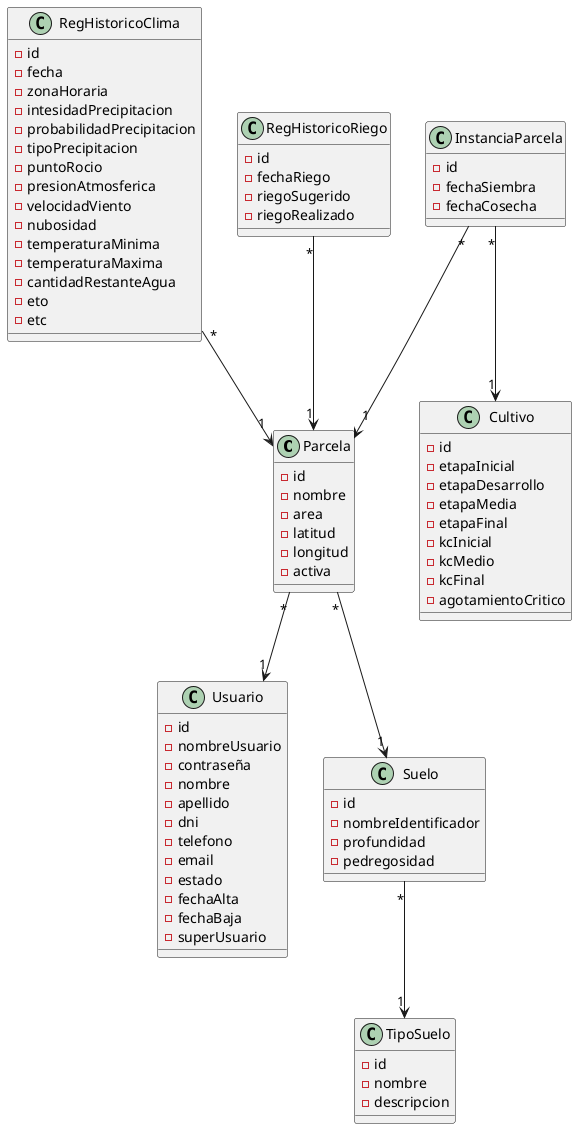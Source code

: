 @startuml

Parcela "*"-->"1" Usuario
Parcela "*"-->"1" Suelo
RegHistoricoClima "*"-->"1" Parcela
RegHistoricoRiego "*"-->"1" Parcela
InstanciaParcela "*"-->"1" Parcela
InstanciaParcela "*"-->"1" Cultivo
Suelo "*"-->"1" TipoSuelo

class Parcela {
-id
-nombre
-area
-latitud
-longitud
-activa
}

class Suelo {
-id
-nombreIdentificador
-profundidad
-pedregosidad
}

class Cultivo {
-id
-etapaInicial
-etapaDesarrollo
-etapaMedia
-etapaFinal
-kcInicial
-kcMedio
-kcFinal
-agotamientoCritico
}

class TipoSuelo {
-id
-nombre
-descripcion
}

class RegHistoricoClima {
-id
-fecha
-zonaHoraria
-intesidadPrecipitacion
-probabilidadPrecipitacion
-tipoPrecipitacion
-puntoRocio
-presionAtmosferica
-velocidadViento
-nubosidad
-temperaturaMinima
-temperaturaMaxima
-cantidadRestanteAgua
-eto
-etc
}

class InstanciaParcela {
-id
-fechaSiembra
-fechaCosecha
}

class RegHistoricoRiego {
-id
-fechaRiego
-riegoSugerido
-riegoRealizado
}

class Usuario {
-id
-nombreUsuario
-contraseña
-nombre
-apellido
-dni
-telefono
-email
-estado
-fechaAlta
-fechaBaja
-superUsuario
}

@enduml
